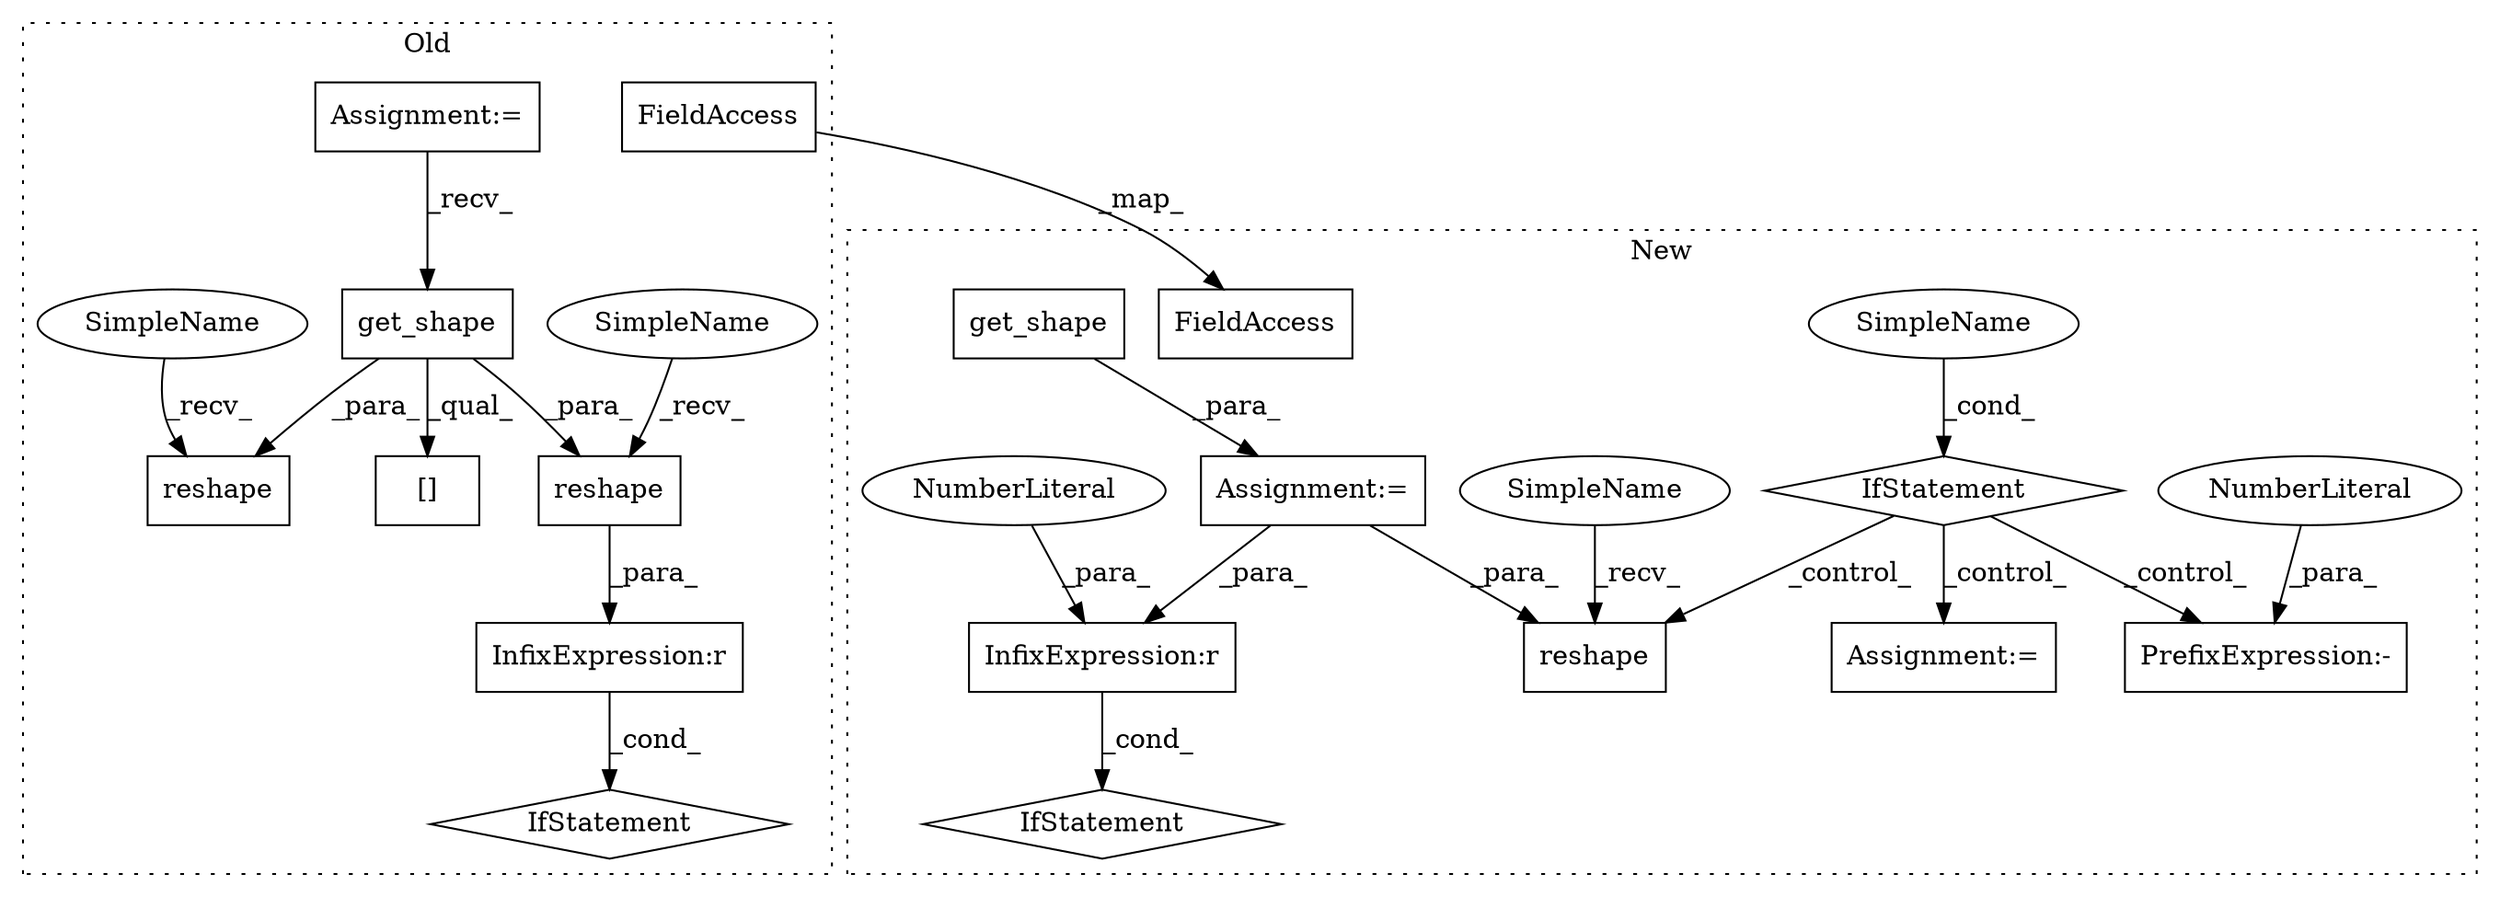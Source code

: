 digraph G {
subgraph cluster0 {
1 [label="get_shape" a="32" s="1697" l="11" shape="box"];
3 [label="reshape" a="32" s="1749,1794" l="8,1" shape="box"];
7 [label="IfStatement" a="25" s="2638" l="3" shape="diamond"];
9 [label="reshape" a="32" s="1859,1902" l="8,1" shape="box"];
11 [label="FieldAccess" a="22" s="2473" l="13" shape="box"];
14 [label="[]" a="2" s="1684,1710" l="25,1" shape="box"];
16 [label="InfixExpression:r" a="27" s="2629" l="4" shape="box"];
19 [label="Assignment:=" a="7" s="1521" l="12" shape="box"];
22 [label="SimpleName" a="42" s="1848" l="10" shape="ellipse"];
23 [label="SimpleName" a="42" s="1738" l="10" shape="ellipse"];
label = "Old";
style="dotted";
}
subgraph cluster1 {
2 [label="reshape" a="32" s="2725,2760" l="8,1" shape="box"];
4 [label="Assignment:=" a="7" s="2336" l="1" shape="box"];
5 [label="SimpleName" a="42" s="" l="" shape="ellipse"];
6 [label="PrefixExpression:-" a="38" s="2810" l="1" shape="box"];
8 [label="IfStatement" a="25" s="2526,2575" l="4,2" shape="diamond"];
10 [label="FieldAccess" a="22" s="2270" l="13" shape="box"];
12 [label="IfStatement" a="25" s="2667,2689" l="4,2" shape="diamond"];
13 [label="NumberLiteral" a="34" s="2811" l="1" shape="ellipse"];
15 [label="get_shape" a="32" s="2344" l="11" shape="box"];
17 [label="InfixExpression:r" a="27" s="2570" l="4" shape="box"];
18 [label="NumberLiteral" a="34" s="2574" l="1" shape="ellipse"];
20 [label="Assignment:=" a="7" s="2932" l="1" shape="box"];
21 [label="SimpleName" a="42" s="2714" l="10" shape="ellipse"];
label = "New";
style="dotted";
}
1 -> 14 [label="_qual_"];
1 -> 9 [label="_para_"];
1 -> 3 [label="_para_"];
4 -> 2 [label="_para_"];
4 -> 17 [label="_para_"];
5 -> 12 [label="_cond_"];
9 -> 16 [label="_para_"];
11 -> 10 [label="_map_"];
12 -> 6 [label="_control_"];
12 -> 2 [label="_control_"];
12 -> 20 [label="_control_"];
13 -> 6 [label="_para_"];
15 -> 4 [label="_para_"];
16 -> 7 [label="_cond_"];
17 -> 8 [label="_cond_"];
18 -> 17 [label="_para_"];
19 -> 1 [label="_recv_"];
21 -> 2 [label="_recv_"];
22 -> 9 [label="_recv_"];
23 -> 3 [label="_recv_"];
}